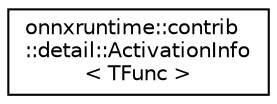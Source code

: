 digraph "Graphical Class Hierarchy"
{
  edge [fontname="Helvetica",fontsize="10",labelfontname="Helvetica",labelfontsize="10"];
  node [fontname="Helvetica",fontsize="10",shape=record];
  rankdir="LR";
  Node0 [label="onnxruntime::contrib\l::detail::ActivationInfo\l\< TFunc \>",height=0.2,width=0.4,color="black", fillcolor="white", style="filled",URL="$structonnxruntime_1_1contrib_1_1detail_1_1ActivationInfo.html"];
}
